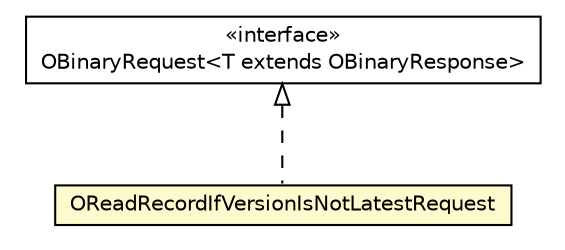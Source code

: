 #!/usr/local/bin/dot
#
# Class diagram 
# Generated by UMLGraph version R5_6-24-gf6e263 (http://www.umlgraph.org/)
#

digraph G {
	edge [fontname="Helvetica",fontsize=10,labelfontname="Helvetica",labelfontsize=10];
	node [fontname="Helvetica",fontsize=10,shape=plaintext];
	nodesep=0.25;
	ranksep=0.5;
	// com.orientechnologies.orient.client.remote.OBinaryRequest<T extends com.orientechnologies.orient.client.remote.OBinaryResponse>
	c5249043 [label=<<table title="com.orientechnologies.orient.client.remote.OBinaryRequest" border="0" cellborder="1" cellspacing="0" cellpadding="2" port="p" href="../OBinaryRequest.html">
		<tr><td><table border="0" cellspacing="0" cellpadding="1">
<tr><td align="center" balign="center"> &#171;interface&#187; </td></tr>
<tr><td align="center" balign="center"> OBinaryRequest&lt;T extends OBinaryResponse&gt; </td></tr>
		</table></td></tr>
		</table>>, URL="../OBinaryRequest.html", fontname="Helvetica", fontcolor="black", fontsize=10.0];
	// com.orientechnologies.orient.client.remote.message.OReadRecordIfVersionIsNotLatestRequest
	c5249167 [label=<<table title="com.orientechnologies.orient.client.remote.message.OReadRecordIfVersionIsNotLatestRequest" border="0" cellborder="1" cellspacing="0" cellpadding="2" port="p" bgcolor="lemonChiffon" href="./OReadRecordIfVersionIsNotLatestRequest.html">
		<tr><td><table border="0" cellspacing="0" cellpadding="1">
<tr><td align="center" balign="center"> OReadRecordIfVersionIsNotLatestRequest </td></tr>
		</table></td></tr>
		</table>>, URL="./OReadRecordIfVersionIsNotLatestRequest.html", fontname="Helvetica", fontcolor="black", fontsize=10.0];
	//com.orientechnologies.orient.client.remote.message.OReadRecordIfVersionIsNotLatestRequest implements com.orientechnologies.orient.client.remote.OBinaryRequest<T extends com.orientechnologies.orient.client.remote.OBinaryResponse>
	c5249043:p -> c5249167:p [dir=back,arrowtail=empty,style=dashed];
}

